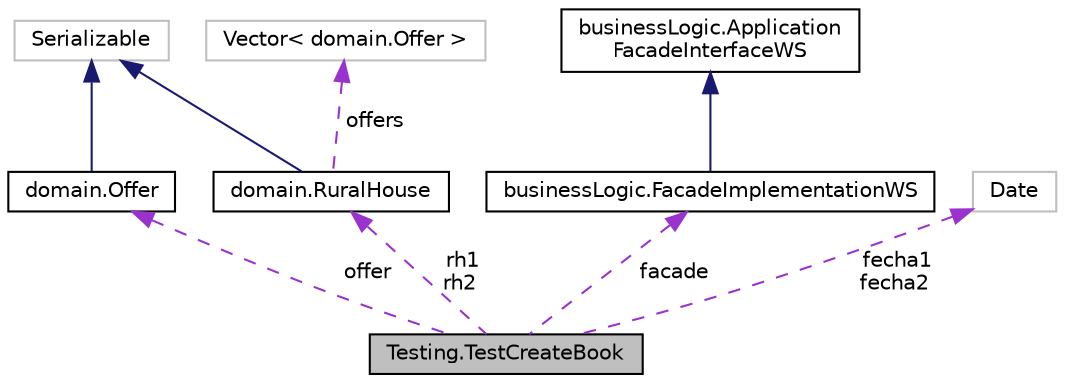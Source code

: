 digraph "Testing.TestCreateBook"
{
 // LATEX_PDF_SIZE
  edge [fontname="Helvetica",fontsize="10",labelfontname="Helvetica",labelfontsize="10"];
  node [fontname="Helvetica",fontsize="10",shape=record];
  Node1 [label="Testing.TestCreateBook",height=0.2,width=0.4,color="black", fillcolor="grey75", style="filled", fontcolor="black",tooltip=" "];
  Node2 -> Node1 [dir="back",color="darkorchid3",fontsize="10",style="dashed",label=" offer" ,fontname="Helvetica"];
  Node2 [label="domain.Offer",height=0.2,width=0.4,color="black", fillcolor="white", style="filled",URL="$classdomain_1_1_offer.html",tooltip=" "];
  Node3 -> Node2 [dir="back",color="midnightblue",fontsize="10",style="solid",fontname="Helvetica"];
  Node3 [label="Serializable",height=0.2,width=0.4,color="grey75", fillcolor="white", style="filled",tooltip=" "];
  Node4 -> Node1 [dir="back",color="darkorchid3",fontsize="10",style="dashed",label=" rh1\nrh2" ,fontname="Helvetica"];
  Node4 [label="domain.RuralHouse",height=0.2,width=0.4,color="black", fillcolor="white", style="filled",URL="$classdomain_1_1_rural_house.html",tooltip=" "];
  Node3 -> Node4 [dir="back",color="midnightblue",fontsize="10",style="solid",fontname="Helvetica"];
  Node5 -> Node4 [dir="back",color="darkorchid3",fontsize="10",style="dashed",label=" offers" ,fontname="Helvetica"];
  Node5 [label="Vector\< domain.Offer \>",height=0.2,width=0.4,color="grey75", fillcolor="white", style="filled",tooltip=" "];
  Node6 -> Node1 [dir="back",color="darkorchid3",fontsize="10",style="dashed",label=" facade" ,fontname="Helvetica"];
  Node6 [label="businessLogic.FacadeImplementationWS",height=0.2,width=0.4,color="black", fillcolor="white", style="filled",URL="$classbusiness_logic_1_1_facade_implementation_w_s.html",tooltip=" "];
  Node7 -> Node6 [dir="back",color="midnightblue",fontsize="10",style="solid",fontname="Helvetica"];
  Node7 [label="businessLogic.Application\lFacadeInterfaceWS",height=0.2,width=0.4,color="black", fillcolor="white", style="filled",URL="$interfacebusiness_logic_1_1_application_facade_interface_w_s.html",tooltip=" "];
  Node8 -> Node1 [dir="back",color="darkorchid3",fontsize="10",style="dashed",label=" fecha1\nfecha2" ,fontname="Helvetica"];
  Node8 [label="Date",height=0.2,width=0.4,color="grey75", fillcolor="white", style="filled",tooltip=" "];
}
